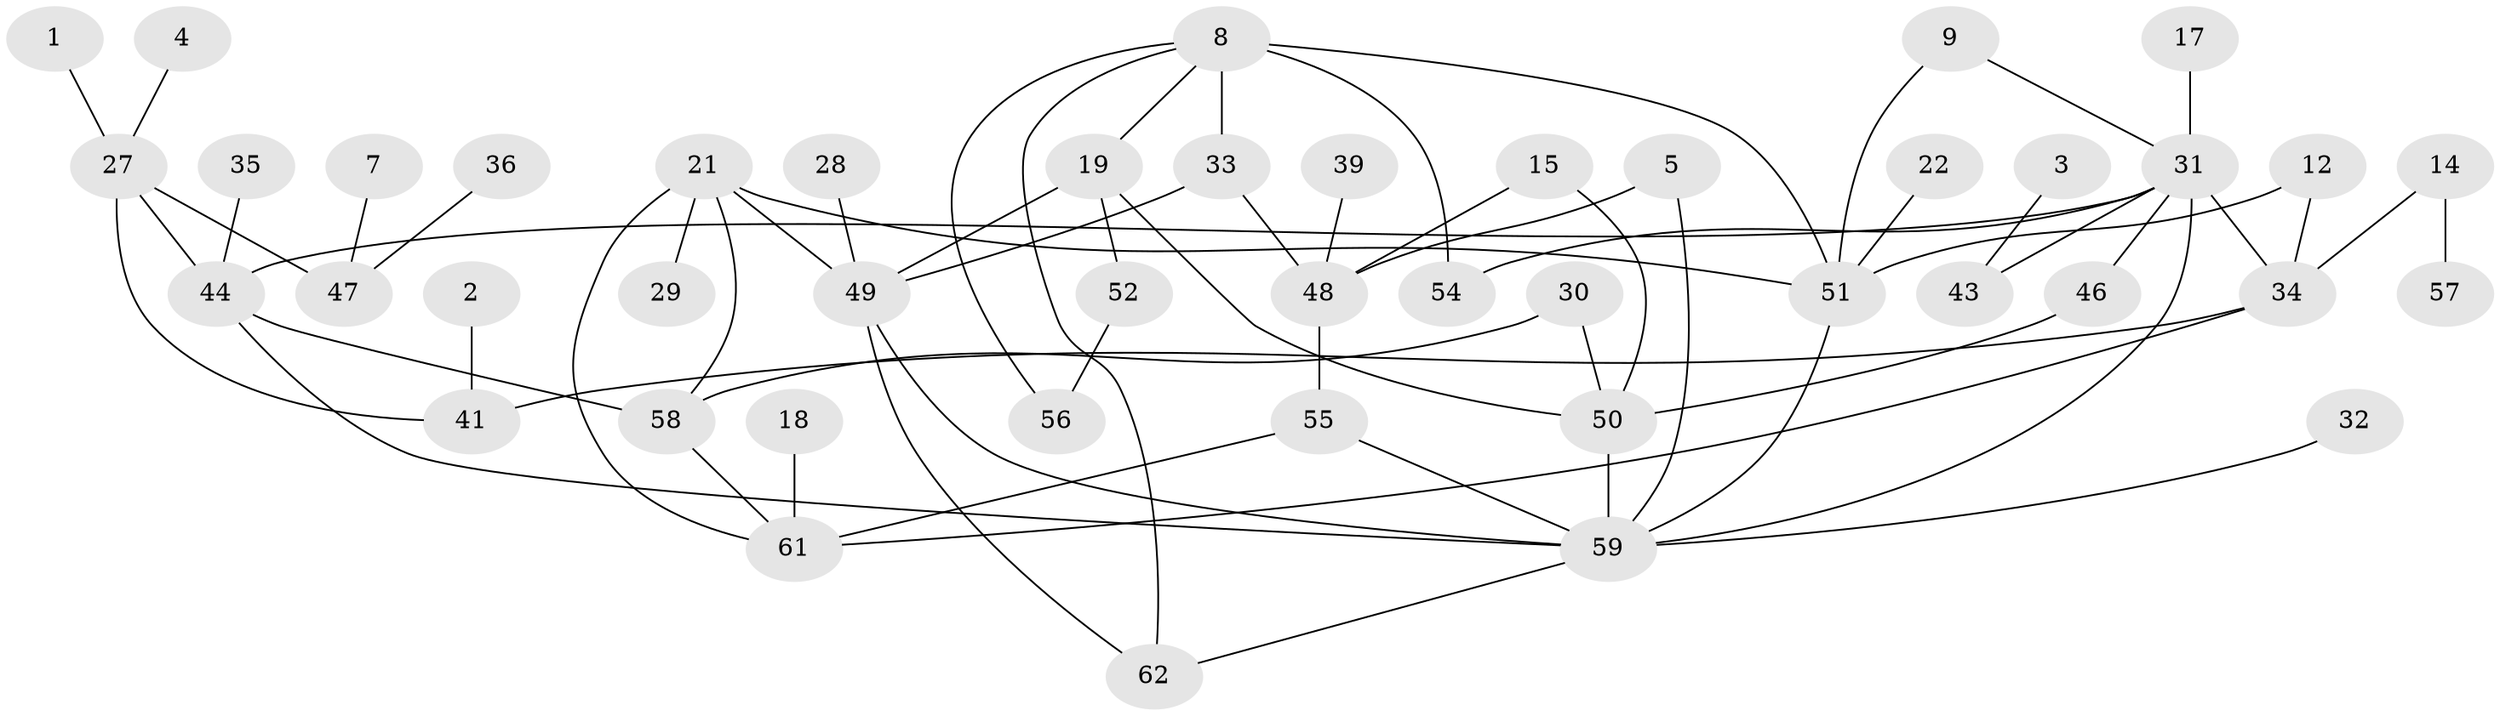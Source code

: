 // original degree distribution, {4: 0.13934426229508196, 1: 0.27049180327868855, 2: 0.22950819672131148, 5: 0.02459016393442623, 3: 0.1721311475409836, 0: 0.13114754098360656, 7: 0.00819672131147541, 6: 0.02459016393442623}
// Generated by graph-tools (version 1.1) at 2025/25/03/09/25 03:25:21]
// undirected, 45 vertices, 65 edges
graph export_dot {
graph [start="1"]
  node [color=gray90,style=filled];
  1;
  2;
  3;
  4;
  5;
  7;
  8;
  9;
  12;
  14;
  15;
  17;
  18;
  19;
  21;
  22;
  27;
  28;
  29;
  30;
  31;
  32;
  33;
  34;
  35;
  36;
  39;
  41;
  43;
  44;
  46;
  47;
  48;
  49;
  50;
  51;
  52;
  54;
  55;
  56;
  57;
  58;
  59;
  61;
  62;
  1 -- 27 [weight=1.0];
  2 -- 41 [weight=1.0];
  3 -- 43 [weight=1.0];
  4 -- 27 [weight=1.0];
  5 -- 48 [weight=2.0];
  5 -- 59 [weight=1.0];
  7 -- 47 [weight=1.0];
  8 -- 19 [weight=1.0];
  8 -- 33 [weight=1.0];
  8 -- 51 [weight=1.0];
  8 -- 54 [weight=2.0];
  8 -- 56 [weight=1.0];
  8 -- 62 [weight=1.0];
  9 -- 31 [weight=1.0];
  9 -- 51 [weight=1.0];
  12 -- 34 [weight=1.0];
  12 -- 51 [weight=1.0];
  14 -- 34 [weight=1.0];
  14 -- 57 [weight=1.0];
  15 -- 48 [weight=1.0];
  15 -- 50 [weight=1.0];
  17 -- 31 [weight=1.0];
  18 -- 61 [weight=1.0];
  19 -- 49 [weight=2.0];
  19 -- 50 [weight=1.0];
  19 -- 52 [weight=1.0];
  21 -- 29 [weight=1.0];
  21 -- 49 [weight=1.0];
  21 -- 51 [weight=1.0];
  21 -- 58 [weight=1.0];
  21 -- 61 [weight=1.0];
  22 -- 51 [weight=1.0];
  27 -- 41 [weight=1.0];
  27 -- 44 [weight=2.0];
  27 -- 47 [weight=1.0];
  28 -- 49 [weight=1.0];
  30 -- 50 [weight=1.0];
  30 -- 58 [weight=1.0];
  31 -- 34 [weight=1.0];
  31 -- 43 [weight=1.0];
  31 -- 44 [weight=2.0];
  31 -- 46 [weight=1.0];
  31 -- 54 [weight=1.0];
  31 -- 59 [weight=1.0];
  32 -- 59 [weight=1.0];
  33 -- 48 [weight=1.0];
  33 -- 49 [weight=1.0];
  34 -- 41 [weight=1.0];
  34 -- 61 [weight=1.0];
  35 -- 44 [weight=1.0];
  36 -- 47 [weight=1.0];
  39 -- 48 [weight=1.0];
  44 -- 58 [weight=1.0];
  44 -- 59 [weight=1.0];
  46 -- 50 [weight=1.0];
  48 -- 55 [weight=1.0];
  49 -- 59 [weight=1.0];
  49 -- 62 [weight=1.0];
  50 -- 59 [weight=1.0];
  51 -- 59 [weight=1.0];
  52 -- 56 [weight=1.0];
  55 -- 59 [weight=1.0];
  55 -- 61 [weight=1.0];
  58 -- 61 [weight=1.0];
  59 -- 62 [weight=1.0];
}
